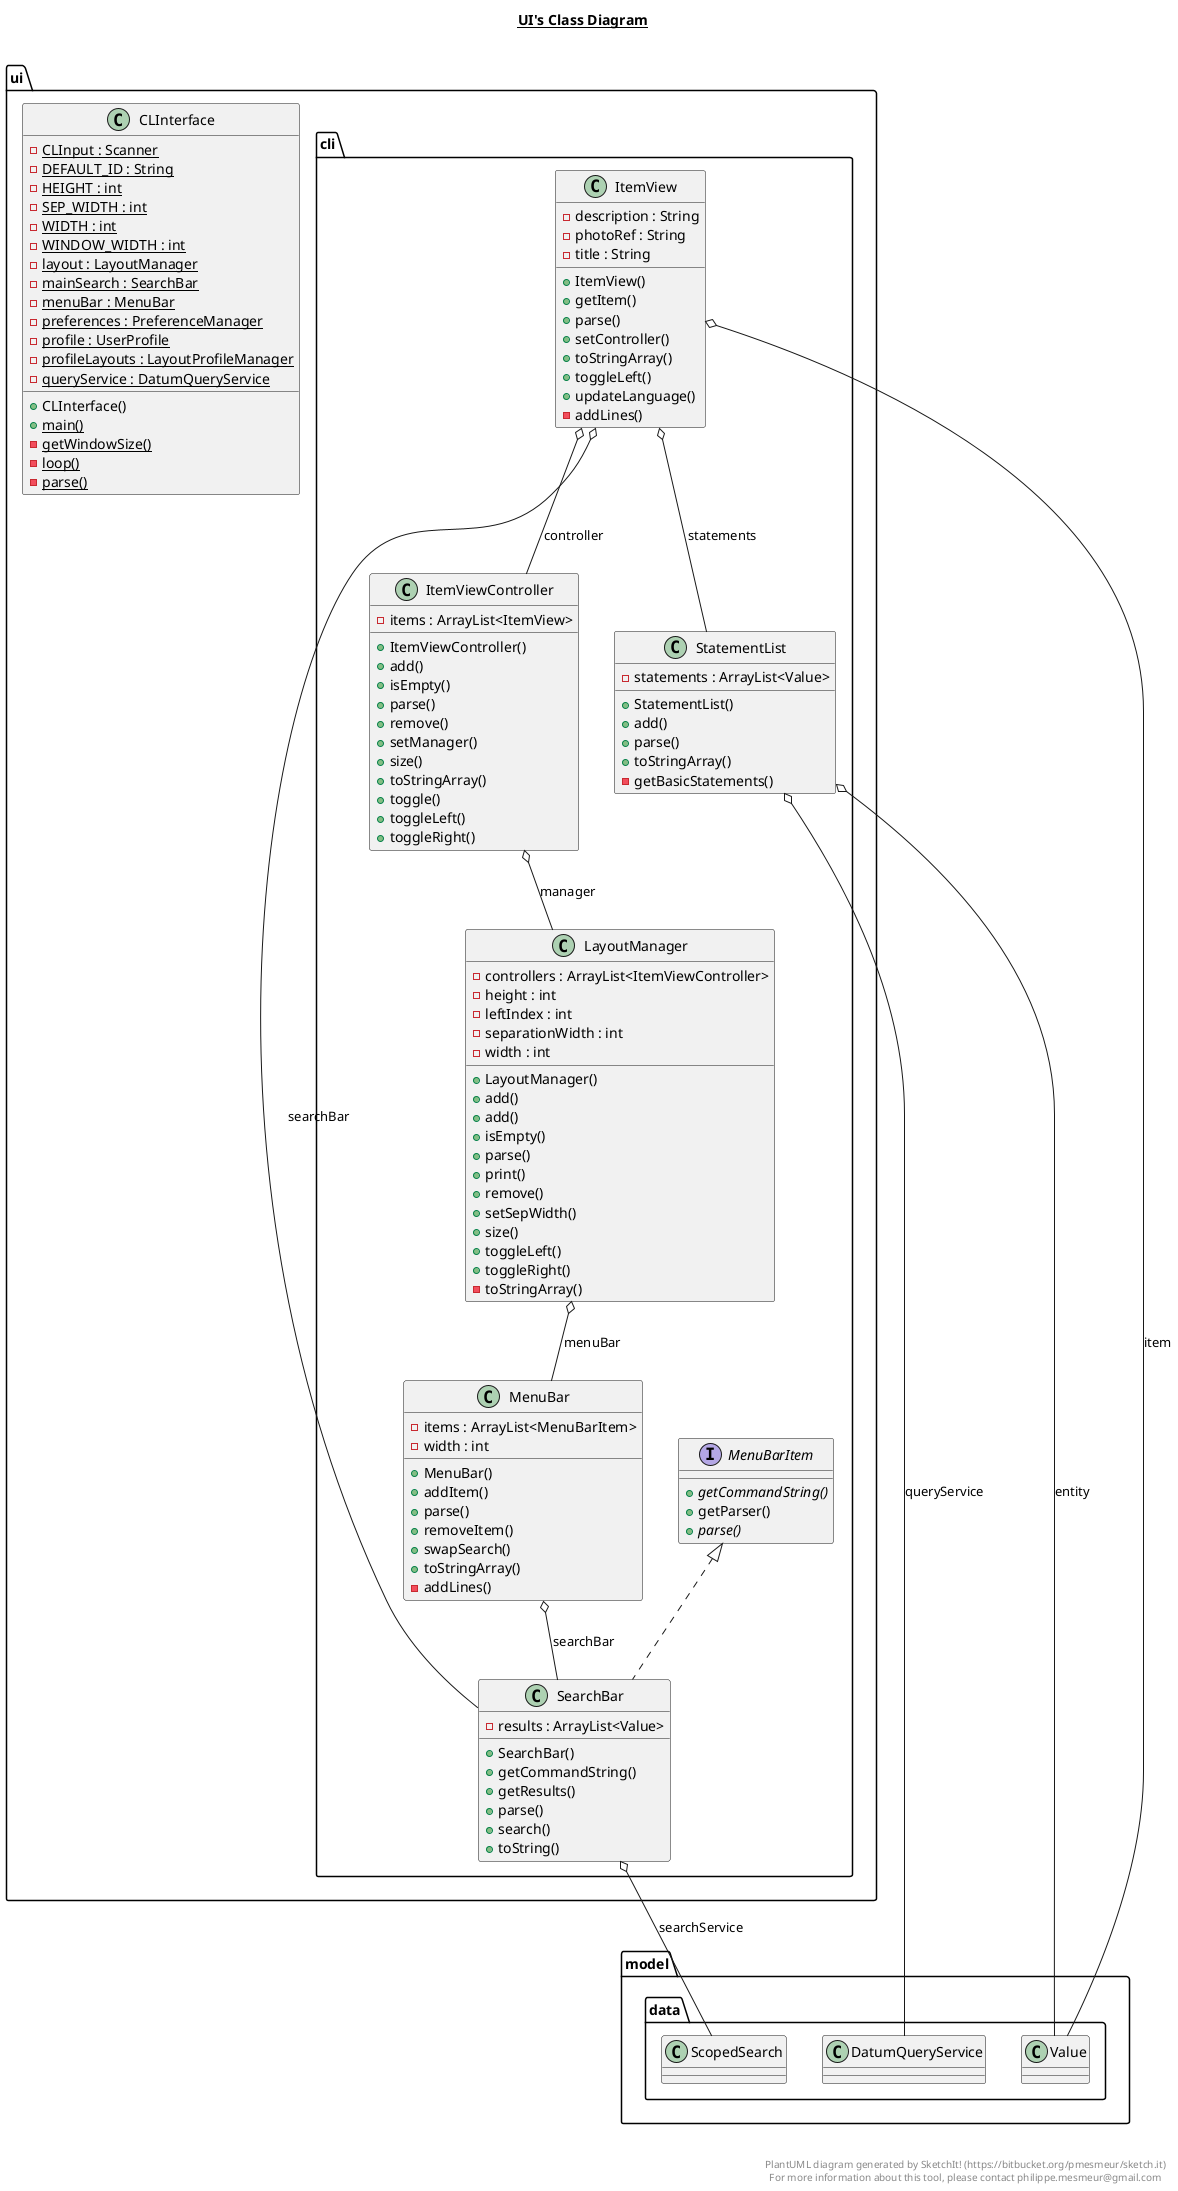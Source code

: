 @startuml

title __UI's Class Diagram__\n

  namespace ui {
    class ui.CLInterface {
        {static} - CLInput : Scanner
        {static} - DEFAULT_ID : String
        {static} - HEIGHT : int
        {static} - SEP_WIDTH : int
        {static} - WIDTH : int
        {static} - WINDOW_WIDTH : int
        {static} - layout : LayoutManager
        {static} - mainSearch : SearchBar
        {static} - menuBar : MenuBar
        {static} - preferences : PreferenceManager
        {static} - profile : UserProfile
        {static} - profileLayouts : LayoutProfileManager
        {static} - queryService : DatumQueryService
        + CLInterface()
        {static} + main()
        {static} - getWindowSize()
        {static} - loop()
        {static} - parse()
    }
  }
  

  namespace ui {
    class ui.cli.ItemView {
        - description : String
        - photoRef : String
        - title : String
        + ItemView()
        + getItem()
        + parse()
        + setController()
        + toStringArray()
        + toggleLeft()
        + updateLanguage()
        - addLines()
    }
  }
  

  namespace ui {
    class ui.cli.ItemViewController {
        - items : ArrayList<ItemView>
        + ItemViewController()
        + add()
        + isEmpty()
        + parse()
        + remove()
        + setManager()
        + size()
        + toStringArray()
        + toggle()
        + toggleLeft()
        + toggleRight()
    }
  }
  

  namespace ui {
    class ui.cli.LayoutManager {
        - controllers : ArrayList<ItemViewController>
        - height : int
        - leftIndex : int
        - separationWidth : int
        - width : int
        + LayoutManager()
        + add()
        + add()
        + isEmpty()
        + parse()
        + print()
        + remove()
        + setSepWidth()
        + size()
        + toggleLeft()
        + toggleRight()
        - toStringArray()
    }
  }
  

  namespace ui {
    class ui.cli.MenuBar {
        - items : ArrayList<MenuBarItem>
        - width : int
        + MenuBar()
        + addItem()
        + parse()
        + removeItem()
        + swapSearch()
        + toStringArray()
        - addLines()
    }
  }
  

  namespace ui {
    interface ui.cli.MenuBarItem {
        {abstract} + getCommandString()
        + getParser()
        {abstract} + parse()
    }
  }
  

  namespace ui {
    class ui.cli.SearchBar {
        - results : ArrayList<Value>
        + SearchBar()
        + getCommandString()
        + getResults()
        + parse()
        + search()
        + toString()
    }
  }
  

  namespace ui {
    class ui.cli.StatementList {
        - statements : ArrayList<Value>
        + StatementList()
        + add()
        + parse()
        + toStringArray()
        - getBasicStatements()
    }
  }
  

  ui.cli.ItemView o-- ui.cli.ItemViewController : controller
  ui.cli.ItemView o-- model.data.Value : item
  ui.cli.ItemView o-- ui.cli.SearchBar : searchBar
  ui.cli.ItemView o-- ui.cli.StatementList : statements
  ui.cli.ItemViewController o-- ui.cli.LayoutManager : manager
  ui.cli.LayoutManager o-- ui.cli.MenuBar : menuBar
  ui.cli.MenuBar o-- ui.cli.SearchBar : searchBar
  ui.cli.SearchBar .up.|> ui.cli.MenuBarItem
  ui.cli.SearchBar o-- model.data.ScopedSearch : searchService
  ui.cli.StatementList o-- model.data.Value : entity
  ui.cli.StatementList o-- model.data.DatumQueryService : queryService


right footer


PlantUML diagram generated by SketchIt! (https://bitbucket.org/pmesmeur/sketch.it)
For more information about this tool, please contact philippe.mesmeur@gmail.com
endfooter

@enduml
